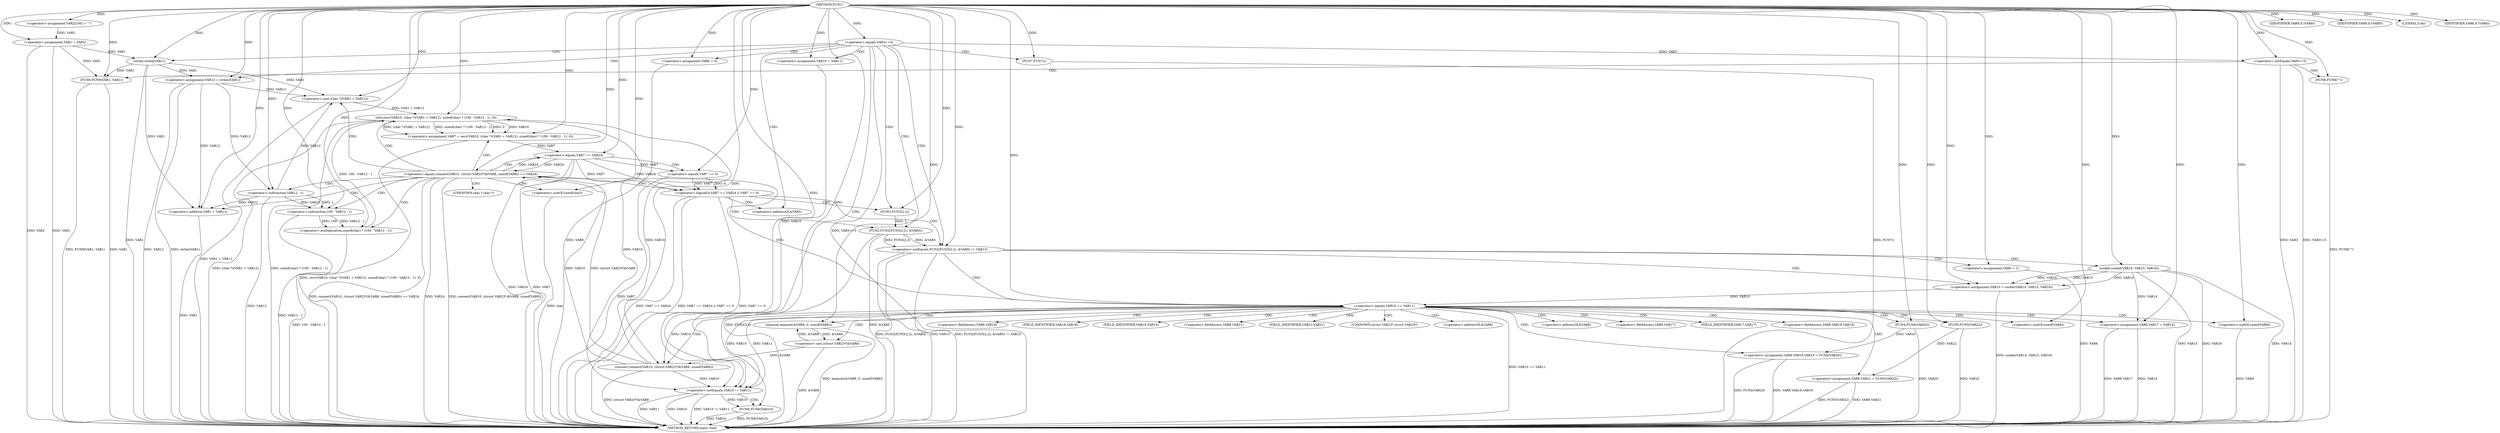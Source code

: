 digraph FUN1 {  
"1000100" [label = "(METHOD,FUN1)" ]
"1000257" [label = "(METHOD_RETURN,static void)" ]
"1000104" [label = "(<operator>.assignment,VAR2[100] = \"\")" ]
"1000107" [label = "(<operator>.assignment,VAR1 = VAR2)" ]
"1000111" [label = "(<operator>.equals,VAR3==5)" ]
"1000118" [label = "(<operator>.assignment,VAR6 = 0)" ]
"1000125" [label = "(<operator>.assignment,VAR10 = VAR11)" ]
"1000129" [label = "(<operator>.assignment,VAR12 = strlen(VAR1))" ]
"1000131" [label = "(strlen,strlen(VAR1))" ]
"1000136" [label = "(<operator>.notEquals,FUN2(FUN3(2,2), &VAR5) != VAR13)" ]
"1000137" [label = "(FUN2,FUN2(FUN3(2,2), &VAR5))" ]
"1000138" [label = "(FUN3,FUN3(2,2))" ]
"1000146" [label = "(<operator>.assignment,VAR6 = 1)" ]
"1000149" [label = "(<operator>.assignment,VAR10 = socket(VAR14, VAR15, VAR16))" ]
"1000151" [label = "(socket,socket(VAR14, VAR15, VAR16))" ]
"1000156" [label = "(<operator>.equals,VAR10 == VAR11)" ]
"1000161" [label = "(memset,memset(&VAR8, 0, sizeof(VAR8)))" ]
"1000165" [label = "(<operator>.sizeOf,sizeof(VAR8))" ]
"1000167" [label = "(<operator>.assignment,VAR8.VAR17 = VAR14)" ]
"1000172" [label = "(<operator>.assignment,VAR8.VAR18.VAR19 = FUN4(VAR20))" ]
"1000178" [label = "(FUN4,FUN4(VAR20))" ]
"1000180" [label = "(<operator>.assignment,VAR8.VAR21 = FUN5(VAR22))" ]
"1000184" [label = "(FUN5,FUN5(VAR22))" ]
"1000187" [label = "(<operator>.equals,connect(VAR10, (struct VAR23*)&VAR8, sizeof(VAR8)) == VAR24)" ]
"1000188" [label = "(connect,connect(VAR10, (struct VAR23*)&VAR8, sizeof(VAR8)))" ]
"1000190" [label = "(<operator>.cast,(struct VAR23*)&VAR8)" ]
"1000194" [label = "(<operator>.sizeOf,sizeof(VAR8))" ]
"1000199" [label = "(<operator>.assignment,VAR7 = recv(VAR10, (char *)(VAR1 + VAR12), sizeof(char) * (100 - VAR12 - 1), 0))" ]
"1000201" [label = "(recv,recv(VAR10, (char *)(VAR1 + VAR12), sizeof(char) * (100 - VAR12 - 1), 0))" ]
"1000203" [label = "(<operator>.cast,(char *)(VAR1 + VAR12))" ]
"1000205" [label = "(<operator>.addition,VAR1 + VAR12)" ]
"1000208" [label = "(<operator>.multiplication,sizeof(char) * (100 - VAR12 - 1))" ]
"1000209" [label = "(<operator>.sizeOf,sizeof(char))" ]
"1000211" [label = "(<operator>.subtraction,100 - VAR12 - 1)" ]
"1000213" [label = "(<operator>.subtraction,VAR12 - 1)" ]
"1000218" [label = "(<operator>.logicalOr,VAR7 == VAR24 || VAR7 == 0)" ]
"1000219" [label = "(<operator>.equals,VAR7 == VAR24)" ]
"1000222" [label = "(<operator>.equals,VAR7 == 0)" ]
"1000228" [label = "(IDENTIFIER,VAR9,if (VAR9))" ]
"1000231" [label = "(IDENTIFIER,VAR9,if (VAR9))" ]
"1000233" [label = "(LITERAL,0,do)" ]
"1000235" [label = "(<operator>.notEquals,VAR10 != VAR11)" ]
"1000239" [label = "(FUN6,FUN6(VAR10))" ]
"1000242" [label = "(IDENTIFIER,VAR6,if (VAR6))" ]
"1000244" [label = "(FUN7,FUN7())" ]
"1000246" [label = "(<operator>.notEquals,VAR3!=5)" ]
"1000250" [label = "(FUN8,FUN8(\"\"))" ]
"1000254" [label = "(FUN9,FUN9(VAR1, VAR1))" ]
"1000141" [label = "(<operator>.addressOf,&VAR5)" ]
"1000162" [label = "(<operator>.addressOf,&VAR8)" ]
"1000168" [label = "(<operator>.fieldAccess,VAR8.VAR17)" ]
"1000170" [label = "(FIELD_IDENTIFIER,VAR17,VAR17)" ]
"1000173" [label = "(<operator>.fieldAccess,VAR8.VAR18.VAR19)" ]
"1000174" [label = "(<operator>.fieldAccess,VAR8.VAR18)" ]
"1000176" [label = "(FIELD_IDENTIFIER,VAR18,VAR18)" ]
"1000177" [label = "(FIELD_IDENTIFIER,VAR19,VAR19)" ]
"1000181" [label = "(<operator>.fieldAccess,VAR8.VAR21)" ]
"1000183" [label = "(FIELD_IDENTIFIER,VAR21,VAR21)" ]
"1000191" [label = "(UNKNOWN,struct VAR23*,struct VAR23*)" ]
"1000192" [label = "(<operator>.addressOf,&VAR8)" ]
"1000204" [label = "(UNKNOWN,char *,char *)" ]
  "1000184" -> "1000257"  [ label = "DDG: VAR22"] 
  "1000218" -> "1000257"  [ label = "DDG: VAR7 == VAR24"] 
  "1000180" -> "1000257"  [ label = "DDG: VAR8.VAR21"] 
  "1000151" -> "1000257"  [ label = "DDG: VAR15"] 
  "1000151" -> "1000257"  [ label = "DDG: VAR16"] 
  "1000244" -> "1000257"  [ label = "DDG: FUN7()"] 
  "1000129" -> "1000257"  [ label = "DDG: strlen(VAR1)"] 
  "1000187" -> "1000257"  [ label = "DDG: connect(VAR10, (struct VAR23*)&VAR8, sizeof(VAR8))"] 
  "1000172" -> "1000257"  [ label = "DDG: FUN4(VAR20)"] 
  "1000167" -> "1000257"  [ label = "DDG: VAR8.VAR17"] 
  "1000129" -> "1000257"  [ label = "DDG: VAR12"] 
  "1000187" -> "1000257"  [ label = "DDG: connect(VAR10, (struct VAR23*)&VAR8, sizeof(VAR8)) == VAR24"] 
  "1000219" -> "1000257"  [ label = "DDG: VAR24"] 
  "1000199" -> "1000257"  [ label = "DDG: recv(VAR10, (char *)(VAR1 + VAR12), sizeof(char) * (100 - VAR12 - 1), 0)"] 
  "1000222" -> "1000257"  [ label = "DDG: VAR7"] 
  "1000107" -> "1000257"  [ label = "DDG: VAR1"] 
  "1000235" -> "1000257"  [ label = "DDG: VAR11"] 
  "1000209" -> "1000257"  [ label = "DDG: char"] 
  "1000235" -> "1000257"  [ label = "DDG: VAR10"] 
  "1000149" -> "1000257"  [ label = "DDG: socket(VAR14, VAR15, VAR16)"] 
  "1000239" -> "1000257"  [ label = "DDG: FUN6(VAR10)"] 
  "1000235" -> "1000257"  [ label = "DDG: VAR10 != VAR11"] 
  "1000188" -> "1000257"  [ label = "DDG: (struct VAR23*)&VAR8"] 
  "1000178" -> "1000257"  [ label = "DDG: VAR20"] 
  "1000254" -> "1000257"  [ label = "DDG: VAR1"] 
  "1000239" -> "1000257"  [ label = "DDG: VAR10"] 
  "1000213" -> "1000257"  [ label = "DDG: VAR12"] 
  "1000254" -> "1000257"  [ label = "DDG: FUN9(VAR1, VAR1)"] 
  "1000205" -> "1000257"  [ label = "DDG: VAR1"] 
  "1000131" -> "1000257"  [ label = "DDG: VAR1"] 
  "1000137" -> "1000257"  [ label = "DDG: &VAR5"] 
  "1000194" -> "1000257"  [ label = "DDG: VAR8"] 
  "1000180" -> "1000257"  [ label = "DDG: FUN5(VAR22)"] 
  "1000151" -> "1000257"  [ label = "DDG: VAR14"] 
  "1000218" -> "1000257"  [ label = "DDG: VAR7 == VAR24 || VAR7 == 0"] 
  "1000201" -> "1000257"  [ label = "DDG: (char *)(VAR1 + VAR12)"] 
  "1000218" -> "1000257"  [ label = "DDG: VAR7 == 0"] 
  "1000201" -> "1000257"  [ label = "DDG: sizeof(char) * (100 - VAR12 - 1)"] 
  "1000211" -> "1000257"  [ label = "DDG: VAR12 - 1"] 
  "1000208" -> "1000257"  [ label = "DDG: 100 - VAR12 - 1"] 
  "1000172" -> "1000257"  [ label = "DDG: VAR8.VAR18.VAR19"] 
  "1000136" -> "1000257"  [ label = "DDG: VAR13"] 
  "1000136" -> "1000257"  [ label = "DDG: FUN2(FUN3(2,2), &VAR5) != VAR13"] 
  "1000219" -> "1000257"  [ label = "DDG: VAR7"] 
  "1000167" -> "1000257"  [ label = "DDG: VAR14"] 
  "1000156" -> "1000257"  [ label = "DDG: VAR10 == VAR11"] 
  "1000250" -> "1000257"  [ label = "DDG: FUN8(\"\")"] 
  "1000137" -> "1000257"  [ label = "DDG: FUN3(2,2)"] 
  "1000203" -> "1000257"  [ label = "DDG: VAR1 + VAR12"] 
  "1000118" -> "1000257"  [ label = "DDG: VAR6"] 
  "1000187" -> "1000257"  [ label = "DDG: VAR24"] 
  "1000246" -> "1000257"  [ label = "DDG: VAR3!=5"] 
  "1000146" -> "1000257"  [ label = "DDG: VAR6"] 
  "1000190" -> "1000257"  [ label = "DDG: &VAR8"] 
  "1000111" -> "1000257"  [ label = "DDG: VAR3==5"] 
  "1000161" -> "1000257"  [ label = "DDG: memset(&VAR8, 0, sizeof(VAR8))"] 
  "1000136" -> "1000257"  [ label = "DDG: FUN2(FUN3(2,2), &VAR5)"] 
  "1000107" -> "1000257"  [ label = "DDG: VAR2"] 
  "1000246" -> "1000257"  [ label = "DDG: VAR3"] 
  "1000100" -> "1000104"  [ label = "DDG: "] 
  "1000104" -> "1000107"  [ label = "DDG: VAR2"] 
  "1000100" -> "1000107"  [ label = "DDG: "] 
  "1000100" -> "1000111"  [ label = "DDG: "] 
  "1000100" -> "1000118"  [ label = "DDG: "] 
  "1000100" -> "1000125"  [ label = "DDG: "] 
  "1000131" -> "1000129"  [ label = "DDG: VAR1"] 
  "1000100" -> "1000129"  [ label = "DDG: "] 
  "1000107" -> "1000131"  [ label = "DDG: VAR1"] 
  "1000100" -> "1000131"  [ label = "DDG: "] 
  "1000137" -> "1000136"  [ label = "DDG: FUN3(2,2)"] 
  "1000137" -> "1000136"  [ label = "DDG: &VAR5"] 
  "1000138" -> "1000137"  [ label = "DDG: 2"] 
  "1000100" -> "1000138"  [ label = "DDG: "] 
  "1000100" -> "1000136"  [ label = "DDG: "] 
  "1000100" -> "1000146"  [ label = "DDG: "] 
  "1000151" -> "1000149"  [ label = "DDG: VAR14"] 
  "1000151" -> "1000149"  [ label = "DDG: VAR15"] 
  "1000151" -> "1000149"  [ label = "DDG: VAR16"] 
  "1000100" -> "1000149"  [ label = "DDG: "] 
  "1000100" -> "1000151"  [ label = "DDG: "] 
  "1000149" -> "1000156"  [ label = "DDG: VAR10"] 
  "1000100" -> "1000156"  [ label = "DDG: "] 
  "1000190" -> "1000161"  [ label = "DDG: &VAR8"] 
  "1000100" -> "1000161"  [ label = "DDG: "] 
  "1000100" -> "1000165"  [ label = "DDG: "] 
  "1000151" -> "1000167"  [ label = "DDG: VAR14"] 
  "1000100" -> "1000167"  [ label = "DDG: "] 
  "1000178" -> "1000172"  [ label = "DDG: VAR20"] 
  "1000100" -> "1000178"  [ label = "DDG: "] 
  "1000184" -> "1000180"  [ label = "DDG: VAR22"] 
  "1000100" -> "1000184"  [ label = "DDG: "] 
  "1000188" -> "1000187"  [ label = "DDG: VAR10"] 
  "1000188" -> "1000187"  [ label = "DDG: (struct VAR23*)&VAR8"] 
  "1000156" -> "1000188"  [ label = "DDG: VAR10"] 
  "1000100" -> "1000188"  [ label = "DDG: "] 
  "1000190" -> "1000188"  [ label = "DDG: &VAR8"] 
  "1000161" -> "1000190"  [ label = "DDG: &VAR8"] 
  "1000100" -> "1000194"  [ label = "DDG: "] 
  "1000219" -> "1000187"  [ label = "DDG: VAR24"] 
  "1000100" -> "1000187"  [ label = "DDG: "] 
  "1000201" -> "1000199"  [ label = "DDG: VAR10"] 
  "1000201" -> "1000199"  [ label = "DDG: (char *)(VAR1 + VAR12)"] 
  "1000201" -> "1000199"  [ label = "DDG: sizeof(char) * (100 - VAR12 - 1)"] 
  "1000201" -> "1000199"  [ label = "DDG: 0"] 
  "1000100" -> "1000199"  [ label = "DDG: "] 
  "1000188" -> "1000201"  [ label = "DDG: VAR10"] 
  "1000100" -> "1000201"  [ label = "DDG: "] 
  "1000203" -> "1000201"  [ label = "DDG: VAR1 + VAR12"] 
  "1000131" -> "1000203"  [ label = "DDG: VAR1"] 
  "1000100" -> "1000203"  [ label = "DDG: "] 
  "1000129" -> "1000203"  [ label = "DDG: VAR12"] 
  "1000213" -> "1000203"  [ label = "DDG: VAR12"] 
  "1000131" -> "1000205"  [ label = "DDG: VAR1"] 
  "1000100" -> "1000205"  [ label = "DDG: "] 
  "1000129" -> "1000205"  [ label = "DDG: VAR12"] 
  "1000213" -> "1000205"  [ label = "DDG: VAR12"] 
  "1000208" -> "1000201"  [ label = "DDG: 100 - VAR12 - 1"] 
  "1000100" -> "1000208"  [ label = "DDG: "] 
  "1000100" -> "1000209"  [ label = "DDG: "] 
  "1000211" -> "1000208"  [ label = "DDG: 100"] 
  "1000211" -> "1000208"  [ label = "DDG: VAR12 - 1"] 
  "1000100" -> "1000211"  [ label = "DDG: "] 
  "1000213" -> "1000211"  [ label = "DDG: VAR12"] 
  "1000213" -> "1000211"  [ label = "DDG: 1"] 
  "1000100" -> "1000213"  [ label = "DDG: "] 
  "1000129" -> "1000213"  [ label = "DDG: VAR12"] 
  "1000219" -> "1000218"  [ label = "DDG: VAR7"] 
  "1000219" -> "1000218"  [ label = "DDG: VAR24"] 
  "1000199" -> "1000219"  [ label = "DDG: VAR7"] 
  "1000100" -> "1000219"  [ label = "DDG: "] 
  "1000187" -> "1000219"  [ label = "DDG: VAR24"] 
  "1000222" -> "1000218"  [ label = "DDG: VAR7"] 
  "1000222" -> "1000218"  [ label = "DDG: 0"] 
  "1000219" -> "1000222"  [ label = "DDG: VAR7"] 
  "1000100" -> "1000222"  [ label = "DDG: "] 
  "1000100" -> "1000228"  [ label = "DDG: "] 
  "1000100" -> "1000231"  [ label = "DDG: "] 
  "1000100" -> "1000233"  [ label = "DDG: "] 
  "1000125" -> "1000235"  [ label = "DDG: VAR10"] 
  "1000156" -> "1000235"  [ label = "DDG: VAR10"] 
  "1000188" -> "1000235"  [ label = "DDG: VAR10"] 
  "1000201" -> "1000235"  [ label = "DDG: VAR10"] 
  "1000100" -> "1000235"  [ label = "DDG: "] 
  "1000156" -> "1000235"  [ label = "DDG: VAR11"] 
  "1000235" -> "1000239"  [ label = "DDG: VAR10"] 
  "1000100" -> "1000239"  [ label = "DDG: "] 
  "1000100" -> "1000242"  [ label = "DDG: "] 
  "1000100" -> "1000244"  [ label = "DDG: "] 
  "1000111" -> "1000246"  [ label = "DDG: VAR3"] 
  "1000100" -> "1000246"  [ label = "DDG: "] 
  "1000100" -> "1000250"  [ label = "DDG: "] 
  "1000107" -> "1000254"  [ label = "DDG: VAR1"] 
  "1000131" -> "1000254"  [ label = "DDG: VAR1"] 
  "1000100" -> "1000254"  [ label = "DDG: "] 
  "1000111" -> "1000125"  [ label = "CDG: "] 
  "1000111" -> "1000141"  [ label = "CDG: "] 
  "1000111" -> "1000235"  [ label = "CDG: "] 
  "1000111" -> "1000138"  [ label = "CDG: "] 
  "1000111" -> "1000136"  [ label = "CDG: "] 
  "1000111" -> "1000118"  [ label = "CDG: "] 
  "1000111" -> "1000131"  [ label = "CDG: "] 
  "1000111" -> "1000137"  [ label = "CDG: "] 
  "1000111" -> "1000129"  [ label = "CDG: "] 
  "1000111" -> "1000244"  [ label = "CDG: "] 
  "1000136" -> "1000156"  [ label = "CDG: "] 
  "1000136" -> "1000149"  [ label = "CDG: "] 
  "1000136" -> "1000151"  [ label = "CDG: "] 
  "1000136" -> "1000146"  [ label = "CDG: "] 
  "1000156" -> "1000174"  [ label = "CDG: "] 
  "1000156" -> "1000191"  [ label = "CDG: "] 
  "1000156" -> "1000161"  [ label = "CDG: "] 
  "1000156" -> "1000180"  [ label = "CDG: "] 
  "1000156" -> "1000183"  [ label = "CDG: "] 
  "1000156" -> "1000165"  [ label = "CDG: "] 
  "1000156" -> "1000188"  [ label = "CDG: "] 
  "1000156" -> "1000190"  [ label = "CDG: "] 
  "1000156" -> "1000167"  [ label = "CDG: "] 
  "1000156" -> "1000194"  [ label = "CDG: "] 
  "1000156" -> "1000192"  [ label = "CDG: "] 
  "1000156" -> "1000176"  [ label = "CDG: "] 
  "1000156" -> "1000187"  [ label = "CDG: "] 
  "1000156" -> "1000172"  [ label = "CDG: "] 
  "1000156" -> "1000168"  [ label = "CDG: "] 
  "1000156" -> "1000178"  [ label = "CDG: "] 
  "1000156" -> "1000173"  [ label = "CDG: "] 
  "1000156" -> "1000170"  [ label = "CDG: "] 
  "1000156" -> "1000184"  [ label = "CDG: "] 
  "1000156" -> "1000177"  [ label = "CDG: "] 
  "1000156" -> "1000162"  [ label = "CDG: "] 
  "1000156" -> "1000181"  [ label = "CDG: "] 
  "1000187" -> "1000211"  [ label = "CDG: "] 
  "1000187" -> "1000208"  [ label = "CDG: "] 
  "1000187" -> "1000199"  [ label = "CDG: "] 
  "1000187" -> "1000204"  [ label = "CDG: "] 
  "1000187" -> "1000219"  [ label = "CDG: "] 
  "1000187" -> "1000201"  [ label = "CDG: "] 
  "1000187" -> "1000213"  [ label = "CDG: "] 
  "1000187" -> "1000203"  [ label = "CDG: "] 
  "1000187" -> "1000205"  [ label = "CDG: "] 
  "1000187" -> "1000218"  [ label = "CDG: "] 
  "1000187" -> "1000209"  [ label = "CDG: "] 
  "1000218" -> "1000141"  [ label = "CDG: "] 
  "1000218" -> "1000138"  [ label = "CDG: "] 
  "1000218" -> "1000136"  [ label = "CDG: "] 
  "1000218" -> "1000137"  [ label = "CDG: "] 
  "1000219" -> "1000222"  [ label = "CDG: "] 
  "1000235" -> "1000239"  [ label = "CDG: "] 
  "1000246" -> "1000254"  [ label = "CDG: "] 
  "1000246" -> "1000250"  [ label = "CDG: "] 
}
